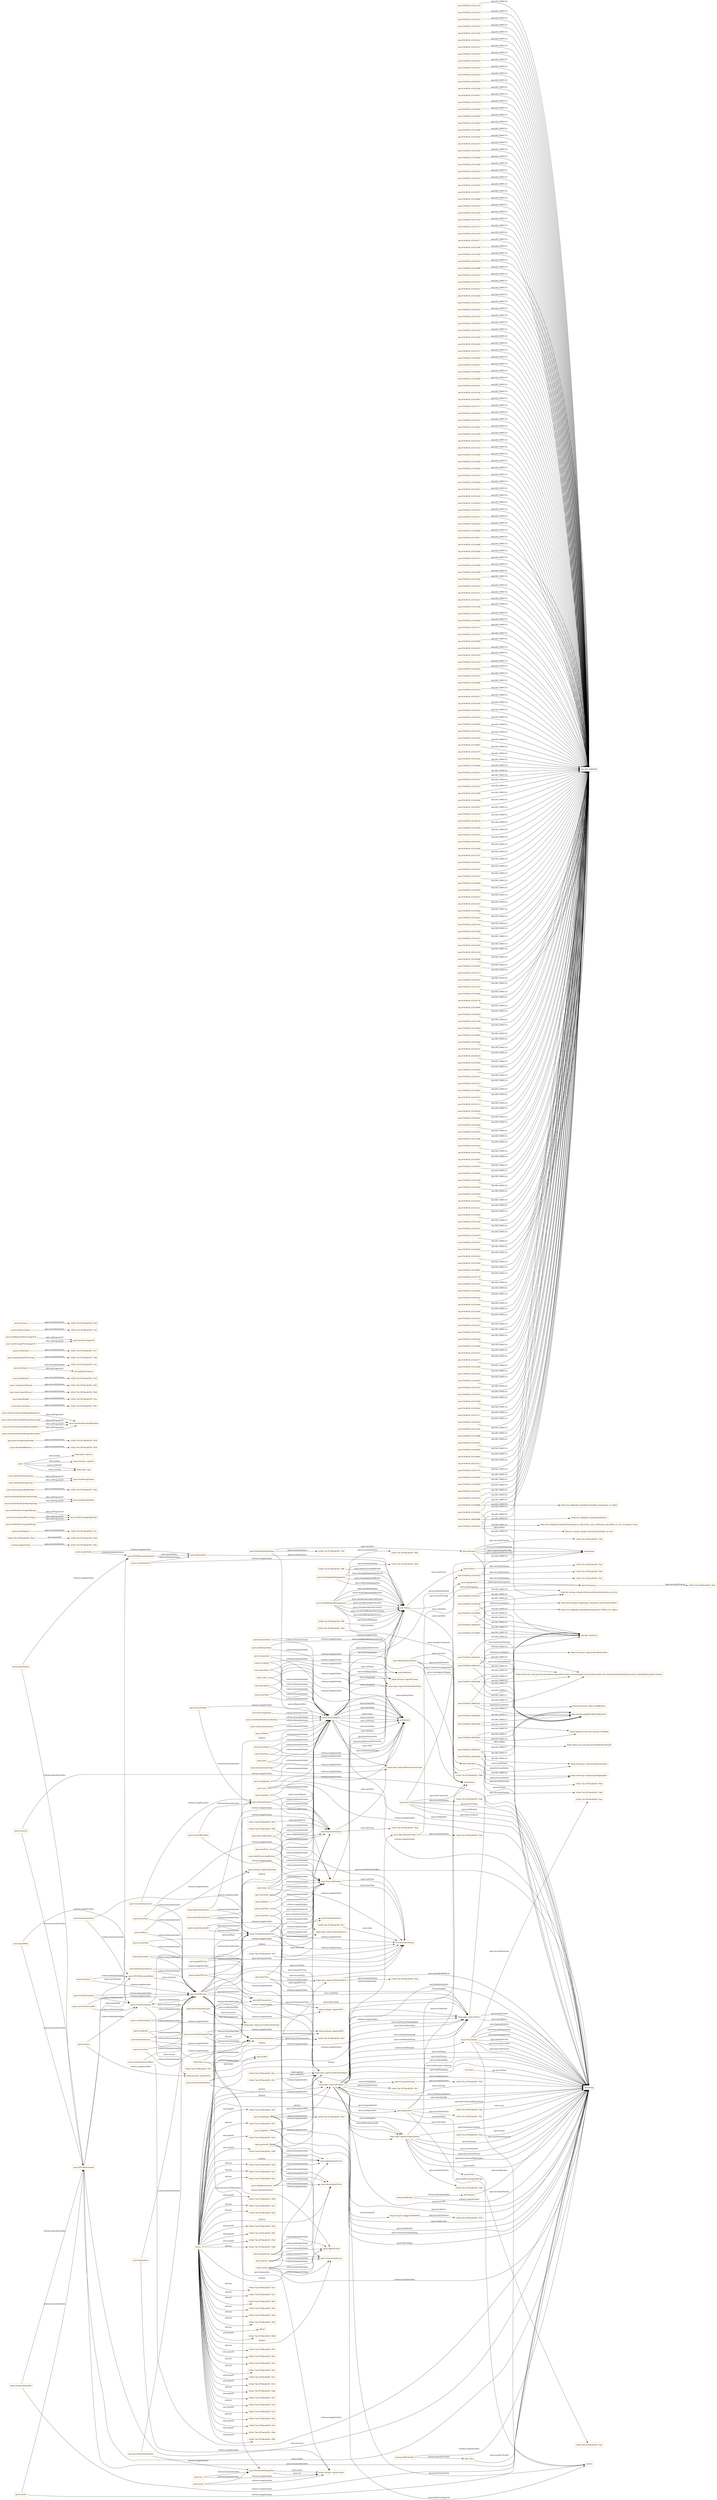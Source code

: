 digraph ar2dtool_diagram { 
rankdir=LR;
size="1501"
node [shape = rectangle, color="orange"]; "obo:FOODON_03510228" "epcis:Nutrient" "obo:FOODON_03530255" "obo:FOODON_03510057" "obo:FOODON_03510179" "obo:FOODON_03510093" "obo:FOODON_03530226" "obo:FOODON_03510043" "obo:FOODON_03510186" "obo:FOODON_03510245" "obo:FOODON_03510275" "obo:FOODON_03510225" "145bc73d:1870bcd03f5:-7fed" "obo:FOODON_03510049" "145bc73d:1870bcd03f5:-7fbe" "obo:FOODON_03510206" "epcis:AggregationEvent" "obo:FOODON_03510232" "obo:FOODON_03530233" "obo:FOODON_03510035" "epcis:ConsumerGroup" "obo:FOODON_03510071" "obo:FOODON_03510080" "obo:FOODON_03510193" "obo:FOODON_03510128" "epcis:TransactionEvent" "obo:FOODON_00003455" "obo:FOODON_03510130" "obo:FOODON_03510173" "obo:FOODON_03510219" "https://gs1.org/voc/CertificationDetails" "obo:FOODON_03510077" "obo:FOODON_03510180" "145bc73d:1870bcd03f5:-7ff6" "obo:FOODON_03510199" "https://ref.gs1.org/cbv/BizStep" "obo:FOODON_03510210" "obo:FOODON_03510098" "obo:FOODON_03510237" "https://gs1.org/voc/Organization" "obo:FOODON_03510273" "obo:FOODON_03510223" "obo:FOODON_03510204" "obo:FOODON_00002886" "obo:FOODON_03510114" "obo:FOODON_03530231" "obo:FOODON_03510150" "obo:FOODON_03510076" "obo:FOODON_03510239" "obo:FOODON_03510185" "obo:FOODON_03530245" "obo:FOODON_03510171" "145bc73d:1870bcd03f5:-7fe7" "obo:FOODON_03510092" "obo:FOODON_03530237" "obo:FOODON_03510039" "obo:FOODON_03510048" "obo:FOODON_03510201" "epcis:Frequency" "https://ns.gs1.org/gpc/50000000" "https://ref.gs1.org/cbv/SDT" "obo:FOODON_03510134" "https://ref.gs1.org/cbv/Comp" "epcis:Transformation" "epcis:SourceOrDestination" "obo:FOODON_03510055" "obo:FOODON_03510177" "epcis:SpecialLabelClaim" "epcis:BizTransaction" "obo:FOODON_03530229" "obo:FOODON_03510257" "epcis:ErrorDeclaration" "obo:FOODON_03510041" "obo:FOODON_03510108" "epcis:PersistentDisposition" "obo:FOODON_03510243" "obo:FOODON_03510120" "obo:FOODON_03510209" "obo:FOODON_03510169" "obo:FOODON_03510062" "obo:FOODON_03510112" "obo:FOODON_03530005" "obo:FOODON_03530236" "epcis:Source" "obo:FOODON_03510033" "epcis:MasterData" "145bc73d:1870bcd03f5:-7fdd" "obo:FOODON_03510126" "obo:FOODON_00003453" "obo:FOODON_03530243" "obo:FOODON_03510162" "obo:FOODON_03510217" "obo:FOODON_03530223" "obo:FOODON_03510090" "https://ref.gs1.org/cbv/BTT" "https://ref.gs1.org/cbv/ER" "obo:FOODON_03510017" "obo:FOODON_03510248" "obo:FOODON_03530249" "obo:FOODON_03510175" "145bc73d:1870bcd03f5:-7fea" "obo:FOODON_03510096" "obo:FOODON_03510264" "obo:FOODON_00004049" "obo:FOODON_03510106" "obo:FOODON_03510235" "epcis:AssociationEvent" "obo:FOODON_03510271" "epcis:QuantityElement" "obo:FOODON_03510221" "obo:FOODON_03510196" "obo:FOODON_03510167" "obo:FOODON_03510060" "obo:FOODON_03510117" "145bc73d:1870bcd03f5:-7fc1" "obo:FOODON_03510153" "obo:FOODON_03510040" "obo:FOODON_03510074" "obo:FOODON_03510183" "145bc73d:1870bcd03f5:-7ff9" "obo:FOODON_03510124" "obo:FOODON_03510242" "obo:FOODON_00003451" "obo:FOODON_03510133" "epcis:ILMD" "obo:FOODON_03510066" "obo:FOODON_03510213" "obo:FOODON_03510215" "obo:FOODON_03510104" "obo:FOODON_03530221" "obo:FOODON_03510037" "obo:FOODON_03530240" "obo:FOODON_03510159" "145bc73d:1870bcd03f5:-7fc6" "obo:FOODON_03510229" "obo:FOODON_03510087" "145bc73d:1870bcd03f5:-7ffc" "obo:FOODON_03530256" "obo:FOODON_03510270" "rdf:Property" "obo:FOODON_03510226" "obo:FOODON_03510094" "obo:FOODON_03530227" "obo:FOODON_03510161" "145bc73d:1870bcd03f5:-7fd7" "obo:FOODON_03510233" "epcis:EPCISDocumentBody" "obo:FOODON_03510268" "obo:FOODON_03530248" "epcis:Allergen" "obo:FOODON_03510207" "https://gs1.org/voc/Product" "obo:FOODON_03510110" "epcis:EPCISDocument" "obo:FOODON_03530234" "obo:FOODON_03510036" "schema:Organization" "obo:FOODON_03510072" "obo:FOODON_03510181" "obo:FOODON_03510240" "obo:FOODON_03510131" "obo:FOODON_03530241" "obo:FOODON_03510211" "https://gs1.org/voc/SensorAlertType" "obo:FOODON_03510102" "obo:FOODON_03510044" "obo:FOODON_03510078" "obo:FOODON_03510227" "obo:FOODON_03510187" "epcis:Ingredient" "obo:FOODON_03510246" "obo:FOODON_03530254" "obo:FOODON_00004055" "obo:FOODON_03530225" "obo:FOODON_03510118" "obo:FOODON_03510238" "https://gs1.org/voc/MeasurementType" "obo:FOODON_03510274" "obo:FOODON_03510194" "https://gs1.org/voc/IndividualObject" "obo:FOODON_03510129" "obo:FOODON_03530246" "obo:FOODON_03510205" "epcis:Traceability" "obo:FOODON_03510115" "obo:FOODON_03530232" "epcis:SensorReport" "obo:FOODON_03510122" "obo:FOODON_03510069" "obo:FOODON_03510178" "obo:FOODON_03510099" "epcis:FoodSafety" "obo:FOODON_03530238" "obo:FOODON_00003843" "obo:FOODON_03510149" "obo:FOODON_03510042" "145bc73d:1870bcd03f5:-7ff3" "obo:FOODON_03510085" "obo:FOODON_03510244" "obo:FOODON_03510135" "obo:FOODON_03530250" "obo:FOODON_03510056" "obo:FOODON_03510224" "epcis:NutritionInformation" "obo:FOODON_03510231" "epcis:State" "obo:FOODON_03510127" "obo:FOODON_03510063" "145bc73d:1870bcd03f5:-7fe0" "obo:FOODON_03510172" "obo:FOODON_03510113" "obo:FOODON_03530224" "obo:FOODON_03510034" "epcis:EPCISEvent" "obo:FOODON_03510202" "obo:FOODON_03510070" "obo:FOODON_03510198" "obo:FOODON_00003454" "epcis:FoodAllergenManagement" "obo:FOODON_03510218" "obo:FOODON_03510100" "obo:FOODON_00003446" "obo:FOODON_03510097" "obo:FOODON_03510047" "https://ref.gs1.org/cbv/Disp" "obo:FOODON_03510083" "obo:FOODON_03510230" "obo:FOODON_03510249" "obo:FOODON_03510054" "https://gs1.org/voc/Place" "obo:FOODON_03510222" "obo:FOODON_03510121" "obo:FOODON_03510265" "obo:FOODON_03510236" "obo:FOODON_03510272" "obo:FOODON_03510075" "obo:FOODON_03510197" "obo:FOODON_03530087" "obo:FOODON_03530244" "obo:FOODON_03510203" "obo:FOODON_03510168" "obo:FOODON_03510061" "obo:FOODON_03510170" "obo:FOODON_03510105" "rdfs:Class" "obo:FOODON_03510091" "epcis:SensorElement" "obo:FOODON_03530230" "obo:FOODON_03510032" "obo:FOODON_03510200" "obo:FOODON_03510184" "epcis:AllergenDeclaration" "obo:FOODON_00003452" "obo:FOODON_03530257" "obo:FOODON_03510214" "obo:FOODON_03510216" "obo:FOODON_03510176" "epcis:AllergenTest" "obo:FOODON_03530228" "obo:FOODON_03510038" "obo:FOODON_03510107" "obo:FOODON_03510277" "obo:FOODON_03510208" "obo:FOODON_03510234" "obo:FOODON_03530235" "obo:FOODON_03510154" "obo:FOODON_03510125" "obo:FOODON_03510269" "obo:FOODON_03530242" "epcis:SensorMetadata" "obo:FOODON_03510111" "obo:FOODON_03530222" "145bc73d:1870bcd03f5:-7ff0" "obo:FOODON_03510182" "obo:FOODON_03510088" "obo:FOODON_03510241" "obo:FOODON_03510059" "obo:FOODON_03510065" "obo:FOODON_03510212" "obo:FOODON_03510174" "obo:FOODON_03510095" "obo:FOODON_03530086" "obo:FOODON_03510045" "https://gs1.org/voc/SensorDevice" "obo:FOODON_03510247" "epcis:ObjectEvent" "epcis:Test" "obo:FOODON_03510220" "obo:FOODON_03510119" "epcis:TransformationEvent" "obo:FOODON_03510116" "obo:FOODON_03510152" "obo:FOODON_03510073" "145bc73d:1870bcd03f5:-7fda" "https://gs1.org/voc/ProductBatch" "obo:FOODON_03510195" "obo:FOODON_03510023" "obo:FOODON_03510123" "obo:FOODON_03510267" "obo:FOODON_03530247" "obo:FOODON_03510132" "epcis:CleaningAndSegregation" "epcis:EPCISDocumentHeader" "145bc73d:1870bcd03f5:-7fe4" "obo:FOODON_03510103" "obo:FOODON_03530239" "obo:FOODON_00003844" ; /*classes style*/
	"obo:FOODON_03510277" -> "obo:IAO_0000428" [ label = "obo:IAO_0000114" ];
	"obo:FOODON_03510066" -> "obo:IAO_0000428" [ label = "obo:IAO_0000114" ];
	"epcis:component" -> "epcis:SensorReport" [ label = "schema:domainIncludes" ];
	"epcis:component" -> "https://ref.gs1.org/cbv/Comp" [ label = "schema:rangeIncludes" ];
	"obo:FOODON_03510247" -> "obo:IAO_0000428" [ label = "obo:IAO_0000114" ];
	"obo:FOODON_03510121" -> "obo:IAO_0000428" [ label = "obo:IAO_0000114" ];
	"epcis:stringValue" -> "xsd:string" [ label = "schema:rangeIncludes" ];
	"epcis:stringValue" -> "epcis:SensorReport" [ label = "schema:domainIncludes" ];
	"obo:FOODON_03510036" -> "obo:IAO_0000428" [ label = "obo:IAO_0000114" ];
	"obo:FOODON_03510217" -> "obo:IAO_0000428" [ label = "obo:IAO_0000114" ];
	"obo:FOODON_03510193" -> "obo:IAO_0000428" [ label = "obo:IAO_0000114" ];
	"epcis:hasTelephone" -> "145bc73d:1870bcd03f5:-7fcc" [ label = "opla-sd:entityPosition" ];
	"epcis:CleaningAndSegregation" -> "145bc73d:1870bcd03f5:-7fb6" [ label = "opla-sd:entityPosition" ];
	"obo:FOODON_03510078" -> "obo:IAO_0000428" [ label = "obo:IAO_0000114" ];
	"obo:FOODON_00003451" -> "https://www.fsis.usda.gov/wps/portal/fsis/topics/food-safety-education/get-answers/food-safety-fact-sheets/food-labeling/food-product-dating/food-product-dating" [ label = "obo:IAO_0000119" ];
	"obo:FOODON_00003451" -> "http://orcid.org/0000-0002-8844-9165" [ label = "obo:IAO_0000117" ];
	"obo:FOODON_00003451" -> "obo:IAO_0000122" [ label = "obo:IAO_0000114" ];
	"obo:FOODON_00003843" -> "http://orcid.org/0000-0002-8844-9165" [ label = "obo:IAO_0000117" ];
	"obo:FOODON_00003843" -> "https://data.nal.usda.gov/system/files/retn06.pdf" [ label = "rdfs:seeAlso" ];
	"obo:FOODON_00003843" -> "obo:IAO_0000122" [ label = "obo:IAO_0000114" ];
	"obo:FOODON_00003843" -> "https://pubmed.ncbi.nlm.nih.gov/1238446/" [ label = "obo:IAO_0000119" ];
	"epcis:hasMaxPercentageInRecipe" -> "epcis:hasPercentageInRecipe" [ label = "rdfs:subPropertyOf" ];
	"epcis:hasMaxShelfLifeFromPacking" -> "epcis:hasMaxShelfLife" [ label = "rdfs:subPropertyOf" ];
	"obo:FOODON_03510133" -> "obo:IAO_0000428" [ label = "obo:IAO_0000114" ];
	"obo:FOODON_03510048" -> "obo:IAO_0000428" [ label = "obo:IAO_0000114" ];
	"obo:FOODON_03510229" -> "obo:IAO_0000428" [ label = "obo:IAO_0000114" ];
	"obo:FOODON_03510103" -> "obo:IAO_0000428" [ label = "obo:IAO_0000114" ];
	"obo:FOODON_03530221" -> "obo:IAO_0000428" [ label = "obo:IAO_0000114" ];
	"obo:FOODON_03510175" -> "obo:IAO_0000428" [ label = "obo:IAO_0000114" ];
	"epcis:deviceMetadata" -> "epcis:SensorReport" [ label = "schema:domainIncludes" ];
	"epcis:deviceMetadata" -> "epcis:SensorMetadata" [ label = "schema:domainIncludes" ];
	"obo:FOODON_03510230" -> "obo:IAO_0000428" [ label = "obo:IAO_0000114" ];
	"epcis:sourceList" -> "epcis:SourceOrDestination" [ label = "schema:rangeIncludes" ];
	"epcis:sourceList" -> "epcis:EPCISEvent" [ label = "schema:domainIncludes" ];
	"epcis:ConsumerGroup" -> "145bc73d:1870bcd03f5:-7fb5" [ label = "opla-sd:entityPosition" ];
	"obo:FOODON_03510200" -> "obo:IAO_0000428" [ label = "obo:IAO_0000114" ];
	"obo:FOODON_03510115" -> "obo:IAO_0000428" [ label = "obo:IAO_0000114" ];
	"epcis:hasCompanyRegNumber" -> "145bc73d:1870bcd03f5:-7fd2" [ label = "opla-sd:entityPosition" ];
	"obo:FOODON_03530233" -> "obo:IAO_0000428" [ label = "obo:IAO_0000114" ];
	"epcis:value" -> "xsd:double" [ label = "schema:rangeIncludes" ];
	"epcis:value" -> "epcis:SensorReport" [ label = "schema:domainIncludes" ];
	"obo:FOODON_03510091" -> "obo:IAO_0000428" [ label = "obo:IAO_0000114" ];
	"obo:FOODON_03510272" -> "obo:IAO_0000428" [ label = "obo:IAO_0000114" ];
	"obo:FOODON_03510187" -> "obo:IAO_0000428" [ label = "obo:IAO_0000114" ];
	"obo:FOODON_03510061" -> "obo:IAO_0000428" [ label = "obo:IAO_0000114" ];
	"obo:FOODON_03510242" -> "obo:IAO_0000428" [ label = "obo:IAO_0000114" ];
	"epcis:hasMaxStorageTemp" -> "epcis:hasStorageTemp" [ label = "rdfs:subPropertyOf" ];
	"schema:Organization" -> "145bc73d:1870bcd03f5:-7fba" [ label = "opla-sd:entityPosition" ];
	"obo:FOODON_03510212" -> "obo:IAO_0000428" [ label = "obo:IAO_0000114" ];
	"obo:FOODON_03510127" -> "obo:IAO_0000428" [ label = "obo:IAO_0000114" ];
	"obo:FOODON_03530245" -> "obo:IAO_0000428" [ label = "obo:IAO_0000114" ];
	"epcis:correctiveEventIDs" -> "epcis:EPCISEvent" [ label = "schema:rangeIncludes" ];
	"epcis:correctiveEventIDs" -> "epcis:ErrorDeclaration" [ label = "schema:domainIncludes" ];
	"obo:FOODON_03510199" -> "obo:IAO_0000428" [ label = "obo:IAO_0000114" ];
	"obo:FOODON_03510073" -> "obo:IAO_0000428" [ label = "obo:IAO_0000114" ];
	"obo:FOODON_03510169" -> "obo:IAO_0000428" [ label = "obo:IAO_0000114" ];
	"obo:FOODON_03510043" -> "obo:IAO_0000428" [ label = "obo:IAO_0000114" ];
	"obo:FOODON_03510224" -> "obo:IAO_0000428" [ label = "obo:IAO_0000114" ];
	"epcis:sender" -> "xsd:string" [ label = "schema:rangeIncludes" ];
	"epcis:sender" -> "epcis:EPCISDocument" [ label = "schema:domainIncludes" ];
	"obo:FOODON_03530257" -> "http://ec.europa.eu/agriculture/quality/schemes/index_en.htm" [ label = "obo:IAO_0000119" ];
	"obo:FOODON_03530257" -> "obo:IAO_0000122" [ label = "obo:IAO_0000114" ];
	"obo:FOODON_03530227" -> "obo:IAO_0000428" [ label = "obo:IAO_0000114" ];
	"obo:FOODON_03510170" -> "obo:IAO_0000428" [ label = "obo:IAO_0000114" ];
	"obo:FOODON_03510085" -> "obo:IAO_0000428" [ label = "obo:IAO_0000114" ];
	"epcis:Frequency" -> "145bc73d:1870bcd03f5:-7fb2" [ label = "opla-sd:entityPosition" ];
	"obo:FOODON_03510055" -> "obo:IAO_0000428" [ label = "obo:IAO_0000114" ];
	"obo:FOODON_03510236" -> "obo:IAO_0000428" [ label = "obo:IAO_0000114" ];
	"obo:FOODON_03510110" -> "obo:IAO_0000428" [ label = "obo:IAO_0000114" ];
	"obo:FOODON_03510206" -> "obo:IAO_0000428" [ label = "obo:IAO_0000114" ];
	"obo:FOODON_03510182" -> "obo:IAO_0000428" [ label = "obo:IAO_0000114" ];
	"obo:FOODON_03530239" -> "obo:IAO_0000428" [ label = "obo:IAO_0000114" ];
	"obo:FOODON_03510097" -> "obo:IAO_0000428" [ label = "obo:IAO_0000114" ];
	"obo:FOODON_03510152" -> "obo:IAO_0000428" [ label = "obo:IAO_0000114" ];
	"epcis:maxValue" -> "xsd:double" [ label = "schema:rangeIncludes" ];
	"epcis:maxValue" -> "epcis:SensorReport" [ label = "schema:domainIncludes" ];
	"obo:FOODON_03510248" -> "obo:IAO_0000428" [ label = "obo:IAO_0000114" ];
	"epcis:childQuantityList" -> "epcis:AggregationEvent" [ label = "schema:domainIncludes" ];
	"epcis:childQuantityList" -> "epcis:QuantityElement" [ label = "schema:rangeIncludes" ];
	"epcis:childQuantityList" -> "epcis:AssociationEvent" [ label = "schema:domainIncludes" ];
	"obo:FOODON_03510122" -> "obo:IAO_0000428" [ label = "obo:IAO_0000114" ];
	"obo:FOODON_03530240" -> "obo:IAO_0000428" [ label = "obo:IAO_0000114" ];
	"obo:FOODON_03510037" -> "obo:IAO_0000428" [ label = "obo:IAO_0000114" ];
	"obo:FOODON_03510218" -> "obo:IAO_0000428" [ label = "obo:IAO_0000114" ];
	"obo:FOODON_03510194" -> "obo:IAO_0000428" [ label = "obo:IAO_0000114" ];
	"obo:FOODON_00003452" -> "https://www.gs1.org/voc/sellByDate" [ label = "oboInOwl:hasDbXref" ];
	"obo:FOODON_00003452" -> "https://www.fsis.usda.gov/wps/portal/fsis/topics/food-safety-education/get-answers/food-safety-fact-sheets/food-labeling/food-product-dating/food-product-dating" [ label = "obo:IAO_0000119" ];
	"obo:FOODON_00003452" -> "http://orcid.org/0000-0002-8844-9165" [ label = "obo:IAO_0000117" ];
	"obo:FOODON_00003452" -> "obo:IAO_0000122" [ label = "obo:IAO_0000114" ];
	"obo:FOODON_00003844" -> "https://pubmed.ncbi.nlm.nih.gov/1238446/" [ label = "obo:IAO_0000119" ];
	"obo:FOODON_00003844" -> "http://orcid.org/0000-0002-8844-9165" [ label = "obo:IAO_0000117" ];
	"epcis:minValue" -> "xsd:double" [ label = "schema:rangeIncludes" ];
	"epcis:minValue" -> "epcis:SensorReport" [ label = "schema:domainIncludes" ];
	"obo:FOODON_03510134" -> "obo:IAO_0000428" [ label = "obo:IAO_0000114" ];
	"obo:FOODON_03510049" -> "obo:IAO_0000428" [ label = "obo:IAO_0000114" ];
	"epcis:disposition" -> "https://ref.gs1.org/cbv/Disp" [ label = "schema:rangeIncludes" ];
	"epcis:disposition" -> "epcis:EPCISEvent" [ label = "schema:domainIncludes" ];
	"obo:FOODON_03510104" -> "obo:IAO_0000428" [ label = "obo:IAO_0000114" ];
	"obo:FOODON_03530222" -> "obo:IAO_0000428" [ label = "obo:IAO_0000114" ];
	"obo:FOODON_03510080" -> "obo:IAO_0000428" [ label = "obo:IAO_0000114" ];
	"epcis:masterData" -> "epcis:MasterData" [ label = "schema:rangeIncludes" ];
	"epcis:masterData" -> "epcis:EPCISDocumentHeader" [ label = "schema:domainIncludes" ];
	"epcis:" -> "https://gs1.org/voc/" [ label = "rdfs:seeAlso" ];
	"epcis:" -> "https://ref.gs1.org/cbv/" [ label = "rdfs:seeAlso" ];
	"epcis:" -> "https://gs1.org/" [ label = "terms:publisher" ];
	"epcis:" -> "https://gs1.org/" [ label = "terms:creator" ];
	"epcis:time" -> "xsd:dateTimeStamp" [ label = "schema:rangeIncludes" ];
	"epcis:time" -> "epcis:SensorReport" [ label = "schema:domainIncludes" ];
	"epcis:time" -> "epcis:SensorMetadata" [ label = "schema:domainIncludes" ];
	"obo:FOODON_03510176" -> "obo:IAO_0000428" [ label = "obo:IAO_0000114" ];
	"obo:FOODON_03510231" -> "obo:IAO_0000428" [ label = "obo:IAO_0000114" ];
	"epcis:unset" -> "https://ref.gs1.org/cbv/Disp" [ label = "schema:rangeIncludes" ];
	"epcis:unset" -> "epcis:PersistentDisposition" [ label = "schema:domainIncludes" ];
	"epcis:identifiedByBatch" -> "145bc73d:1870bcd03f5:-7fc9" [ label = "opla-sd:entityPosition" ];
	"epcis:NutritionInformation" -> "145bc73d:1870bcd03f5:-7faf" [ label = "opla-sd:entityPosition" ];
	"epcis:parentID" -> "epcis:TransactionEvent" [ label = "schema:domainIncludes" ];
	"epcis:parentID" -> "epcis:AssociationEvent" [ label = "schema:domainIncludes" ];
	"epcis:parentID" -> "https://gs1.org/voc/IndividualObject" [ label = "schema:rangeIncludes" ];
	"epcis:parentID" -> "https://gs1.org/voc/Place" [ label = "schema:rangeIncludes" ];
	"epcis:parentID" -> "epcis:AggregationEvent" [ label = "schema:domainIncludes" ];
	"obo:FOODON_03510201" -> "obo:IAO_0000428" [ label = "obo:IAO_0000114" ];
	"obo:FOODON_03510116" -> "obo:IAO_0000428" [ label = "obo:IAO_0000114" ];
	"obo:FOODON_03530234" -> "obo:IAO_0000428" [ label = "obo:IAO_0000114" ];
	"obo:FOODON_03510092" -> "obo:IAO_0000428" [ label = "obo:IAO_0000114" ];
	"obo:FOODON_03510273" -> "obo:IAO_0000428" [ label = "obo:IAO_0000114" ];
	"https://ns.gs1.org/gpc/50000000" -> "145bc73d:1870bcd03f5:-7f7d" [ label = "opla-sd:entityPosition" ];
	"obo:FOODON_03510062" -> "obo:IAO_0000428" [ label = "obo:IAO_0000114" ];
	"obo:FOODON_03510243" -> "obo:IAO_0000428" [ label = "obo:IAO_0000114" ];
	"obo:FOODON_03510032" -> "obo:IAO_0000428" [ label = "obo:IAO_0000114" ];
	"obo:FOODON_03510032" -> "145bc73d:1870bcd03f5:-7fbb" [ label = "opla-sd:entityPosition" ];
	"epcis:epcList" -> "epcis:TransactionEvent" [ label = "schema:domainIncludes" ];
	"epcis:epcList" -> "epcis:ObjectEvent" [ label = "schema:domainIncludes" ];
	"epcis:epcList" -> "https://gs1.org/voc/IndividualObject" [ label = "schema:rangeIncludes" ];
	"obo:FOODON_00003446" -> "https://www.fsis.usda.gov/wps/portal/fsis/topics/food-safety-education/get-answers/food-safety-fact-sheets/food-labeling/food-product-dating/food-product-dating" [ label = "obo:IAO_0000119" ];
	"obo:FOODON_00003446" -> "http://orcid.org/0000-0002-8844-9165" [ label = "obo:IAO_0000117" ];
	"obo:FOODON_00003446" -> "obo:IAO_0000122" [ label = "obo:IAO_0000114" ];
	"obo:FOODON_03510213" -> "obo:IAO_0000428" [ label = "obo:IAO_0000114" ];
	"obo:FOODON_03510128" -> "obo:IAO_0000428" [ label = "obo:IAO_0000114" ];
	"epcis:inputEPCList" -> "https://gs1.org/voc/IndividualObject" [ label = "schema:rangeIncludes" ];
	"epcis:inputEPCList" -> "epcis:TransformationEvent" [ label = "schema:domainIncludes" ];
	"obo:FOODON_03530246" -> "obo:IAO_0000428" [ label = "obo:IAO_0000114" ];
	"epcis:booleanValue" -> "xsd:boolean" [ label = "schema:rangeIncludes" ];
	"epcis:booleanValue" -> "epcis:SensorReport" [ label = "schema:domainIncludes" ];
	"obo:FOODON_03510074" -> "obo:IAO_0000428" [ label = "obo:IAO_0000114" ];
	"epcis:dataProcessingMethod" -> "epcis:SensorReport" [ label = "schema:domainIncludes" ];
	"epcis:dataProcessingMethod" -> "epcis:SensorMetadata" [ label = "schema:domainIncludes" ];
	"obo:FOODON_03530005" -> "http://www.langual.org/langual_thesaurus.asp?termid=Z0001" [ label = "oboInOwl:hasDbXref" ];
	"obo:FOODON_03530005" -> "obo:IAO_0000122" [ label = "obo:IAO_0000114" ];
	"epcis:epcisHeader" -> "epcis:EPCISDocumentHeader" [ label = "schema:rangeIncludes" ];
	"epcis:epcisHeader" -> "epcis:EPCISDocument" [ label = "schema:domainIncludes" ];
	"obo:FOODON_03510044" -> "obo:IAO_0000428" [ label = "obo:IAO_0000114" ];
	"epcis:percentageDailyIntake" -> "145bc73d:1870bcd03f5:-7fc8" [ label = "opla-sd:entityPosition" ];
	"obo:FOODON_03510225" -> "obo:IAO_0000428" [ label = "obo:IAO_0000114" ];
	"epcis:checkUndeclaredAllergenImported" -> "epcis:checkUndeclaredAllergens" [ label = "rdfs:subPropertyOf" ];
	"epcis:hasConclusion" -> "145bc73d:1870bcd03f5:-7fd1" [ label = "opla-sd:entityPosition" ];
	"obo:FOODON_03510171" -> "obo:IAO_0000428" [ label = "obo:IAO_0000114" ];
	"obo:FOODON_03530228" -> "obo:IAO_0000428" [ label = "obo:IAO_0000114" ];
	"epcis:sensorMetadata" -> "epcis:SensorMetadata" [ label = "schema:rangeIncludes" ];
	"epcis:sensorMetadata" -> "epcis:SensorElement" [ label = "schema:domainIncludes" ];
	"obo:FOODON_03510267" -> "obo:IAO_0000428" [ label = "obo:IAO_0000114" ];
	"obo:FOODON_03510056" -> "obo:IAO_0000428" [ label = "obo:IAO_0000114" ];
	"epcis:percValue" -> "xsd:double" [ label = "schema:rangeIncludes" ];
	"epcis:percValue" -> "epcis:SensorReport" [ label = "schema:domainIncludes" ];
	"obo:FOODON_03510237" -> "obo:IAO_0000428" [ label = "obo:IAO_0000114" ];
	"obo:FOODON_03510111" -> "obo:IAO_0000428" [ label = "obo:IAO_0000114" ];
	"epcis:bizLocation" -> "https://gs1.org/voc/Place" [ label = "schema:rangeIncludes" ];
	"epcis:bizLocation" -> "epcis:EPCISEvent" [ label = "schema:domainIncludes" ];
	"obo:FOODON_03510207" -> "obo:IAO_0000428" [ label = "obo:IAO_0000114" ];
	"obo:FOODON_03510183" -> "obo:IAO_0000428" [ label = "obo:IAO_0000114" ];
	"obo:FOODON_03510098" -> "obo:IAO_0000428" [ label = "obo:IAO_0000114" ];
	"epcis:identifiedBy" -> "145bc73d:1870bcd03f5:-7fca" [ label = "opla-sd:entityPosition" ];
	"epcis:startTime" -> "xsd:dateTimeStamp" [ label = "schema:rangeIncludes" ];
	"epcis:startTime" -> "epcis:SensorMetadata" [ label = "schema:domainIncludes" ];
	"epcis:percRank" -> "xsd:double" [ label = "schema:rangeIncludes" ];
	"epcis:percRank" -> "epcis:SensorReport" [ label = "schema:domainIncludes" ];
	"epcis:meanValue" -> "xsd:double" [ label = "schema:rangeIncludes" ];
	"epcis:meanValue" -> "epcis:SensorReport" [ label = "schema:domainIncludes" ];
	"obo:FOODON_03510153" -> "obo:IAO_0000428" [ label = "obo:IAO_0000114" ];
	"obo:FOODON_03510249" -> "obo:IAO_0000428" [ label = "obo:IAO_0000114" ];
	"obo:FOODON_03510123" -> "obo:IAO_0000428" [ label = "obo:IAO_0000114" ];
	"obo:FOODON_03530241" -> "obo:IAO_0000428" [ label = "obo:IAO_0000114" ];
	"obo:FOODON_03510038" -> "obo:IAO_0000428" [ label = "obo:IAO_0000114" ];
	"epcis:childEPCs" -> "https://gs1.org/voc/IndividualObject" [ label = "schema:rangeIncludes" ];
	"epcis:childEPCs" -> "epcis:AggregationEvent" [ label = "schema:domainIncludes" ];
	"epcis:childEPCs" -> "epcis:AssociationEvent" [ label = "schema:domainIncludes" ];
	"obo:FOODON_03510219" -> "obo:IAO_0000428" [ label = "obo:IAO_0000114" ];
	"https://gs1.org/voc/Product" -> "145bc73d:1870bcd03f5:-7fa7" [ label = "opla-sd:entityPosition" ];
	"epcis:FoodSafety" -> "145bc73d:1870bcd03f5:-7fb3" [ label = "opla-sd:entityPosition" ];
	"obo:FOODON_03510195" -> "obo:IAO_0000428" [ label = "obo:IAO_0000114" ];
	"obo:FOODON_00003453" -> "https://www.gs1.org/voc/bestBeforeDate" [ label = "oboInOwl:hasDbXref" ];
	"obo:FOODON_00003453" -> "https://www.fsis.usda.gov/wps/portal/fsis/topics/food-safety-education/get-answers/food-safety-fact-sheets/food-labeling/food-product-dating/food-product-dating" [ label = "obo:IAO_0000119" ];
	"obo:FOODON_00003453" -> "http://orcid.org/0000-0002-8844-9165" [ label = "obo:IAO_0000117" ];
	"obo:FOODON_00003453" -> "obo:IAO_0000122" [ label = "obo:IAO_0000114" ];
	"epcis:instanceIdentifier" -> "xsd:string" [ label = "schema:rangeIncludes" ];
	"epcis:instanceIdentifier" -> "epcis:EPCISDocument" [ label = "schema:domainIncludes" ];
	"obo:FOODON_03510220" -> "obo:IAO_0000428" [ label = "obo:IAO_0000114" ];
	"epcis:microorganism" -> "epcis:SensorReport" [ label = "schema:domainIncludes" ];
	"obo:FOODON_03510135" -> "obo:IAO_0000428" [ label = "obo:IAO_0000114" ];
	"epcis:Nutrient" -> "145bc73d:1870bcd03f5:-7fb0" [ label = "opla-sd:entityPosition" ];
	"obo:FOODON_03510105" -> "obo:IAO_0000428" [ label = "obo:IAO_0000114" ];
	"epcis:measurementType" -> "https://gs1.org/voc/MeasurementType" [ label = "schema:rangeIncludes" ];
	"epcis:measurementType" -> "epcis:SensorReport" [ label = "schema:domainIncludes" ];
	"obo:FOODON_03530223" -> "obo:IAO_0000428" [ label = "obo:IAO_0000114" ];
	"epcis:FoodAllergenManagement" -> "145bc73d:1870bcd03f5:-7fb4" [ label = "opla-sd:entityPosition" ];
	"obo:FOODON_00002886" -> "https://en.wikipedia.org/wiki/Synbiotics" [ label = "obo:IAO_0000119" ];
	"obo:FOODON_00002886" -> "http://orcid.org/0000-0002-8844-9165" [ label = "obo:IAO_0000117" ];
	"obo:FOODON_00002886" -> "obo:IAO_0000428" [ label = "obo:IAO_0000114" ];
	"obo:FOODON_03510177" -> "obo:IAO_0000428" [ label = "obo:IAO_0000114" ];
	"epcis:hasContactPerson" -> "145bc73d:1870bcd03f5:-7fd0" [ label = "opla-sd:entityPosition" ];
	"obo:FOODON_03510232" -> "obo:IAO_0000428" [ label = "obo:IAO_0000114" ];
	"epcis:checkUndeclaredAllergenProcessing" -> "epcis:checkUndeclaredAllergens" [ label = "rdfs:subPropertyOf" ];
	"epcis:Allergen" -> "145bc73d:1870bcd03f5:-7fb9" [ label = "opla-sd:entityPosition" ];
	"epcis:AllergenDeclaration" -> "145bc73d:1870bcd03f5:-7fb8" [ label = "opla-sd:entityPosition" ];
	"obo:FOODON_03510202" -> "obo:IAO_0000428" [ label = "obo:IAO_0000114" ];
	"obo:FOODON_03510117" -> "obo:IAO_0000428" [ label = "obo:IAO_0000114" ];
	"obo:FOODON_03530235" -> "obo:IAO_0000428" [ label = "obo:IAO_0000114" ];
	"obo:FOODON_03510093" -> "obo:IAO_0000428" [ label = "obo:IAO_0000114" ];
	"obo:FOODON_03510274" -> "obo:IAO_0000428" [ label = "obo:IAO_0000114" ];
	"epcis:receiver" -> "xsd:string" [ label = "schema:rangeIncludes" ];
	"epcis:receiver" -> "epcis:EPCISDocument" [ label = "schema:domainIncludes" ];
	"obo:FOODON_03510063" -> "obo:IAO_0000428" [ label = "obo:IAO_0000114" ];
	"epcis:vocabularyList" -> "owl:Thing" [ label = "schema:rangeIncludes" ];
	"epcis:vocabularyList" -> "epcis:MasterData" [ label = "schema:domainIncludes" ];
	"obo:FOODON_03510244" -> "obo:IAO_0000428" [ label = "obo:IAO_0000114" ];
	"obo:FOODON_03510159" -> "obo:IAO_0000428" [ label = "obo:IAO_0000114" ];
	"obo:FOODON_03510033" -> "obo:IAO_0000428" [ label = "obo:IAO_0000114" ];
	"epcis:persistentDisposition" -> "epcis:PersistentDisposition" [ label = "schema:rangeIncludes" ];
	"epcis:persistentDisposition" -> "epcis:EPCISEvent" [ label = "schema:domainIncludes" ];
	"obo:FOODON_03510214" -> "obo:IAO_0000428" [ label = "obo:IAO_0000114" ];
	"epcis:uom" -> "xsd:string" [ label = "schema:rangeIncludes" ];
	"epcis:uom" -> "epcis:QuantityElement" [ label = "schema:domainIncludes" ];
	"epcis:uom" -> "epcis:SensorReport" [ label = "schema:domainIncludes" ];
	"obo:FOODON_03510129" -> "obo:IAO_0000428" [ label = "obo:IAO_0000114" ];
	"obo:FOODON_03530247" -> "obo:IAO_0000428" [ label = "obo:IAO_0000114" ];
	"obo:FOODON_03510075" -> "obo:IAO_0000428" [ label = "obo:IAO_0000114" ];
	"obo:FOODON_03510130" -> "obo:IAO_0000428" [ label = "obo:IAO_0000114" ];
	"obo:FOODON_03510045" -> "obo:IAO_0000428" [ label = "obo:IAO_0000114" ];
	"epcis:SpecialLabelClaim" -> "145bc73d:1870bcd03f5:-7fad" [ label = "opla-sd:entityPosition" ];
	"obo:FOODON_03510226" -> "obo:IAO_0000428" [ label = "obo:IAO_0000114" ];
	"obo:FOODON_03510100" -> "obo:IAO_0000428" [ label = "obo:IAO_0000114" ];
	"obo:FOODON_03530229" -> "obo:IAO_0000428" [ label = "obo:IAO_0000114" ];
	"obo:FOODON_03510172" -> "obo:IAO_0000428" [ label = "obo:IAO_0000114" ];
	"obo:FOODON_03510087" -> "obo:IAO_0000428" [ label = "obo:IAO_0000114" ];
	"epcis:hasMaxShelfLifeAfterOpening" -> "epcis:hasMaxShelfLife" [ label = "rdfs:subPropertyOf" ];
	"obo:FOODON_03510268" -> "obo:IAO_0000428" [ label = "obo:IAO_0000114" ];
	"epcis:calculationMethod" -> "145bc73d:1870bcd03f5:-7fd3" [ label = "opla-sd:entityPosition" ];
	"obo:FOODON_03510057" -> "obo:IAO_0000428" [ label = "obo:IAO_0000114" ];
	"obo:FOODON_03510238" -> "obo:IAO_0000428" [ label = "obo:IAO_0000114" ];
	"obo:FOODON_03510112" -> "obo:IAO_0000428" [ label = "obo:IAO_0000114" ];
	"obo:FOODON_00004055" -> "https://en.wikipedia.org/wiki/Denominaci%C3%B3n_de_origen" [ label = "obo:IAO_0000119" ];
	"obo:FOODON_00004055" -> "obo:IAO_0000122" [ label = "obo:IAO_0000114" ];
	"obo:FOODON_03530230" -> "obo:IAO_0000428" [ label = "obo:IAO_0000114" ];
	"epcis:errorDeclaration" -> "epcis:ErrorDeclaration" [ label = "schema:rangeIncludes" ];
	"epcis:errorDeclaration" -> "epcis:EPCISEvent" [ label = "schema:domainIncludes" ];
	"obo:FOODON_03510208" -> "obo:IAO_0000428" [ label = "obo:IAO_0000114" ];
	"obo:FOODON_03510184" -> "obo:IAO_0000428" [ label = "obo:IAO_0000114" ];
	"epcis:hasCompoundPercentage" -> "epcis:hasPercentageInRecipe" [ label = "rdfs:subPropertyOf" ];
	"obo:FOODON_03510099" -> "obo:IAO_0000428" [ label = "obo:IAO_0000114" ];
	"obo:FOODON_03510154" -> "obo:IAO_0000428" [ label = "obo:IAO_0000114" ];
	"obo:FOODON_03510069" -> "obo:IAO_0000428" [ label = "obo:IAO_0000114" ];
	"epcis:declarationTime" -> "xsd:dateTimeStamp" [ label = "schema:rangeIncludes" ];
	"epcis:declarationTime" -> "epcis:ErrorDeclaration" [ label = "schema:domainIncludes" ];
	"obo:FOODON_03510124" -> "obo:IAO_0000428" [ label = "obo:IAO_0000114" ];
	"obo:FOODON_03530242" -> "obo:IAO_0000428" [ label = "obo:IAO_0000114" ];
	"obo:FOODON_03510039" -> "obo:IAO_0000428" [ label = "obo:IAO_0000114" ];
	"obo:FOODON_03510196" -> "obo:IAO_0000428" [ label = "obo:IAO_0000114" ];
	"obo:FOODON_03510070" -> "obo:IAO_0000428" [ label = "obo:IAO_0000114" ];
	"epcis:Ingredient" -> "145bc73d:1870bcd03f5:-7fb1" [ label = "opla-sd:entityPosition" ];
	"epcis:bizTransactionList" -> "epcis:BizTransaction" [ label = "schema:rangeIncludes" ];
	"epcis:bizTransactionList" -> "epcis:EPCISEvent" [ label = "schema:domainIncludes" ];
	"obo:FOODON_03510040" -> "obo:IAO_0000428" [ label = "obo:IAO_0000114" ];
	"obo:FOODON_00003454" -> "https://www.gs1.org/voc/packagingDate" [ label = "oboInOwl:hasDbXref" ];
	"obo:FOODON_00003454" -> "https://www.gs1.org/voc/packagingDate" [ label = "obo:IAO_0000119" ];
	"obo:FOODON_00003454" -> "http://orcid.org/0000-0002-8844-9165" [ label = "obo:IAO_0000117" ];
	"epcis:endTime" -> "xsd:dateTimeStamp" [ label = "schema:rangeIncludes" ];
	"epcis:endTime" -> "epcis:SensorMetadata" [ label = "schema:domainIncludes" ];
	"obo:FOODON_03510221" -> "obo:IAO_0000428" [ label = "obo:IAO_0000114" ];
	"epcis:bizTransactionType" -> "epcis:BizTransaction" [ label = "schema:domainIncludes" ];
	"epcis:bizTransactionType" -> "https://ref.gs1.org/cbv/BTT" [ label = "schema:rangeIncludes" ];
	"epcis:coordinateReferenceSystem" -> "epcis:SensorReport" [ label = "schema:domainIncludes" ];
	"obo:FOODON_03530254" -> "obo:IAO_0000428" [ label = "obo:IAO_0000114" ];
	"obo:FOODON_03530254" -> "https://en.wikipedia.org/wiki/Geographical_indications_and_traditional_specialities_in_the_European_Union" [ label = "obo:IAO_0000119" ];
	"obo:FOODON_03530254" -> "http://ec.europa.eu/agriculture/quality/index_en.htm" [ label = "rdfs:seeAlso" ];
	"epcis:hasMethod" -> "145bc73d:1870bcd03f5:-7fcd" [ label = "opla-sd:entityPosition" ];
	"obo:FOODON_03510106" -> "obo:IAO_0000428" [ label = "obo:IAO_0000114" ];
	"epcis:eventList" -> "epcis:EPCISEvent" [ label = "schema:rangeIncludes" ];
	"epcis:eventList" -> "epcis:EPCISDocumentBody" [ label = "schema:domainIncludes" ];
	"epcis:bizStep" -> "https://ref.gs1.org/cbv/BizStep" [ label = "schema:rangeIncludes" ];
	"epcis:bizStep" -> "epcis:EPCISEvent" [ label = "schema:domainIncludes" ];
	"obo:FOODON_00004049" -> "http://orcid.org/0000-0002-8844-9165" [ label = "obo:IAO_0000117" ];
	"obo:FOODON_03530224" -> "obo:IAO_0000428" [ label = "obo:IAO_0000114" ];
	"https://gs1.org/voc/Organization" -> "145bc73d:1870bcd03f5:-7fa9" [ label = "opla-sd:entityPosition" ];
	"obo:FOODON_03510178" -> "obo:IAO_0000428" [ label = "obo:IAO_0000114" ];
	"epcis:AllergenTest" -> "145bc73d:1870bcd03f5:-7fb7" [ label = "opla-sd:entityPosition" ];
	"https://gs1.org/voc/Place" -> "145bc73d:1870bcd03f5:-7fa8" [ label = "opla-sd:entityPosition" ];
	"obo:FOODON_03510233" -> "obo:IAO_0000428" [ label = "obo:IAO_0000114" ];
	"epcis:sourceOrDestination" -> "https://gs1.org/voc/Place" [ label = "schema:rangeIncludes" ];
	"epcis:sourceOrDestination" -> "epcis:SourceOrDestination" [ label = "schema:domainIncludes" ];
	"epcis:sourceOrDestination" -> "https://gs1.org/voc/Organization" [ label = "schema:rangeIncludes" ];
	"epcis:hasEmail" -> "145bc73d:1870bcd03f5:-7fce" [ label = "opla-sd:entityPosition" ];
	"epcis:hasEmail" -> "owl:topDataProperty" [ label = "rdfs:subPropertyOf" ];
	"obo:FOODON_03510203" -> "obo:IAO_0000428" [ label = "obo:IAO_0000114" ];
	"epcis:hasMinStorageTemp" -> "epcis:hasStorageTemp" [ label = "rdfs:subPropertyOf" ];
	"obo:FOODON_03510118" -> "obo:IAO_0000428" [ label = "obo:IAO_0000114" ];
	"obo:FOODON_03530236" -> "obo:IAO_0000428" [ label = "obo:IAO_0000114" ];
	"obo:FOODON_03510094" -> "obo:IAO_0000428" [ label = "obo:IAO_0000114" ];
	"epcis:destinationList" -> "epcis:SourceOrDestination" [ label = "schema:rangeIncludes" ];
	"epcis:destinationList" -> "epcis:EPCISEvent" [ label = "schema:domainIncludes" ];
	"obo:FOODON_03510275" -> "obo:IAO_0000428" [ label = "obo:IAO_0000114" ];
	"epcis:deviceID" -> "https://gs1.org/voc/SensorDevice" [ label = "schema:rangeIncludes" ];
	"epcis:deviceID" -> "epcis:SensorMetadata" [ label = "schema:domainIncludes" ];
	"epcis:deviceID" -> "epcis:SensorReport" [ label = "schema:domainIncludes" ];
	"obo:FOODON_03510245" -> "obo:IAO_0000428" [ label = "obo:IAO_0000114" ];
	"epcis:avgQuantityPerServing" -> "145bc73d:1870bcd03f5:-7fd4" [ label = "opla-sd:entityPosition" ];
	"epcis:testMethod" -> "145bc73d:1870bcd03f5:-7fc7" [ label = "opla-sd:entityPosition" ];
	"epcis:outputEPCList" -> "https://gs1.org/voc/IndividualObject" [ label = "schema:rangeIncludes" ];
	"epcis:outputEPCList" -> "epcis:TransformationEvent" [ label = "schema:domainIncludes" ];
	"obo:FOODON_03510034" -> "obo:IAO_0000428" [ label = "obo:IAO_0000114" ];
	"epcis:readPoint" -> "https://gs1.org/voc/Place" [ label = "schema:rangeIncludes" ];
	"epcis:readPoint" -> "epcis:EPCISEvent" [ label = "schema:domainIncludes" ];
	"obo:FOODON_03510215" -> "obo:IAO_0000428" [ label = "obo:IAO_0000114" ];
	"obo:FOODON_03530248" -> "obo:IAO_0000428" [ label = "obo:IAO_0000114" ];
	"epcis:sensorReport" -> "epcis:SensorReport" [ label = "schema:rangeIncludes" ];
	"epcis:sensorReport" -> "epcis:SensorElement" [ label = "schema:domainIncludes" ];
	"epcis:bizRules" -> "epcis:SensorMetadata" [ label = "schema:domainIncludes" ];
	"obo:FOODON_03510161" -> "obo:IAO_0000428" [ label = "obo:IAO_0000114" ];
	"epcis:eventTime" -> "xsd:dateTimeStamp" [ label = "schema:rangeIncludes" ];
	"epcis:eventTime" -> "epcis:EPCISEvent" [ label = "schema:domainIncludes" ];
	"obo:FOODON_03510076" -> "obo:IAO_0000428" [ label = "obo:IAO_0000114" ];
	"epcis:checkUndeclaredAllergenAdditive" -> "epcis:checkUndeclaredAllergens" [ label = "rdfs:subPropertyOf" ];
	"obo:FOODON_03510257" -> "obo:IAO_0000428" [ label = "obo:IAO_0000114" ];
	"obo:FOODON_03510131" -> "obo:IAO_0000428" [ label = "obo:IAO_0000114" ];
	"obo:FOODON_03510227" -> "obo:IAO_0000428" [ label = "obo:IAO_0000114" ];
	"epcis:hasMinimumPercentageUK" -> "epcis:hasPercentageUK" [ label = "rdfs:subPropertyOf" ];
	"epcis:quantity" -> "xsd:double" [ label = "schema:rangeIncludes" ];
	"epcis:quantity" -> "epcis:QuantityElement" [ label = "schema:domainIncludes" ];
	"obo:FOODON_03510173" -> "obo:IAO_0000428" [ label = "obo:IAO_0000114" ];
	"obo:FOODON_03510088" -> "obo:IAO_0000428" [ label = "obo:IAO_0000114" ];
	"obo:FOODON_03510269" -> "obo:IAO_0000428" [ label = "obo:IAO_0000114" ];
	"epcis:reason" -> "https://ref.gs1.org/cbv/ER" [ label = "schema:rangeIncludes" ];
	"epcis:reason" -> "epcis:ErrorDeclaration" [ label = "schema:domainIncludes" ];
	"epcis:State" -> "145bc73d:1870bcd03f5:-7fac" [ label = "opla-sd:entityPosition" ];
	"obo:FOODON_03510239" -> "obo:IAO_0000428" [ label = "obo:IAO_0000114" ];
	"obo:FOODON_03510113" -> "obo:IAO_0000428" [ label = "obo:IAO_0000114" ];
	"epcis:hasAveragePercentageUK" -> "epcis:hasPercentageUK" [ label = "rdfs:subPropertyOf" ];
	"epcis:epcisBody" -> "epcis:EPCISDocumentBody" [ label = "schema:rangeIncludes" ];
	"epcis:epcisBody" -> "epcis:EPCISDocument" [ label = "schema:domainIncludes" ];
	"obo:FOODON_03530231" -> "obo:IAO_0000428" [ label = "obo:IAO_0000114" ];
	"epcis:transformationID" -> "epcis:Transformation" [ label = "schema:rangeIncludes" ];
	"epcis:transformationID" -> "epcis:TransformationEvent" [ label = "schema:domainIncludes" ];
	"obo:FOODON_03510209" -> "obo:IAO_0000428" [ label = "obo:IAO_0000114" ];
	"epcis:checkUndeclaredAllergenReworked" -> "epcis:checkUndeclaredAllergens" [ label = "rdfs:subPropertyOf" ];
	"obo:FOODON_03510270" -> "obo:IAO_0000428" [ label = "obo:IAO_0000114" ];
	"obo:FOODON_03510185" -> "obo:IAO_0000428" [ label = "obo:IAO_0000114" ];
	"epcis:recordTime" -> "xsd:dateTimeStamp" [ label = "schema:rangeIncludes" ];
	"epcis:recordTime" -> "epcis:EPCISEvent" [ label = "schema:domainIncludes" ];
	"epcis:exception" -> "https://gs1.org/voc/SensorAlertType" [ label = "schema:rangeIncludes" ];
	"epcis:exception" -> "epcis:SensorReport" [ label = "schema:domainIncludes" ];
	"obo:FOODON_03510240" -> "obo:IAO_0000428" [ label = "obo:IAO_0000114" ];
	"obo:FOODON_03510210" -> "obo:IAO_0000428" [ label = "obo:IAO_0000114" ];
	"obo:FOODON_03510125" -> "obo:IAO_0000428" [ label = "obo:IAO_0000114" ];
	"epcis:inputQuantityList" -> "epcis:QuantityElement" [ label = "schema:rangeIncludes" ];
	"epcis:inputQuantityList" -> "epcis:TransformationEvent" [ label = "schema:domainIncludes" ];
	"obo:FOODON_03530243" -> "obo:IAO_0000428" [ label = "obo:IAO_0000114" ];
	"epcis:Source" -> "145bc73d:1870bcd03f5:-7fae" [ label = "opla-sd:entityPosition" ];
	"obo:FOODON_03510197" -> "obo:IAO_0000428" [ label = "obo:IAO_0000114" ];
	"obo:FOODON_03510071" -> "obo:IAO_0000428" [ label = "obo:IAO_0000114" ];
	"obo:FOODON_03510167" -> "obo:IAO_0000428" [ label = "obo:IAO_0000114" ];
	"obo:FOODON_03510041" -> "obo:IAO_0000428" [ label = "obo:IAO_0000114" ];
	"obo:FOODON_00003455" -> "https://www.gs1.org/voc/productionDate" [ label = "oboInOwl:hasDbXref" ];
	"obo:FOODON_00003455" -> "https://www.gs1.org/voc/productionDate" [ label = "obo:IAO_0000119" ];
	"obo:FOODON_00003455" -> "http://orcid.org/0000-0002-8844-9165" [ label = "obo:IAO_0000117" ];
	"obo:FOODON_03510222" -> "obo:IAO_0000428" [ label = "obo:IAO_0000114" ];
	"obo:FOODON_03530255" -> "http://ec.europa.eu/agriculture/quality/schemes/index_en.htm" [ label = "obo:IAO_0000119" ];
	"obo:FOODON_03530255" -> "obo:IAO_0000428" [ label = "obo:IAO_0000114" ];
	"obo:FOODON_03510107" -> "obo:IAO_0000428" [ label = "obo:IAO_0000114" ];
	"obo:FOODON_03530225" -> "obo:IAO_0000428" [ label = "obo:IAO_0000114" ];
	"epcis:ilmd" -> "epcis:ObjectEvent" [ label = "schema:domainIncludes" ];
	"epcis:ilmd" -> "epcis:ILMD" [ label = "schema:rangeIncludes" ];
	"epcis:ilmd" -> "epcis:TransformationEvent" [ label = "schema:domainIncludes" ];
	"obo:FOODON_03510083" -> "obo:IAO_0000428" [ label = "obo:IAO_0000114" ];
	"obo:FOODON_03510264" -> "obo:IAO_0000428" [ label = "obo:IAO_0000114" ];
	"obo:FOODON_03510179" -> "obo:IAO_0000428" [ label = "obo:IAO_0000114" ];
	"obo:FOODON_03530086" -> "obo:IAO_0000428" [ label = "obo:IAO_0000114" ];
	"obo:FOODON_03530086" -> "https://en.wikipedia.org/wiki/Controlled_designation_of_origin" [ label = "obo:IAO_0000119" ];
	"obo:FOODON_03510234" -> "obo:IAO_0000428" [ label = "obo:IAO_0000114" ];
	"epcis:Traceability" -> "145bc73d:1870bcd03f5:-7faa" [ label = "opla-sd:entityPosition" ];
	"obo:FOODON_03510149" -> "obo:IAO_0000428" [ label = "obo:IAO_0000114" ];
	"obo:FOODON_03510023" -> "obo:IAO_0000428" [ label = "obo:IAO_0000114" ];
	"obo:FOODON_03510204" -> "obo:IAO_0000428" [ label = "obo:IAO_0000114" ];
	"obo:FOODON_03510119" -> "obo:IAO_0000428" [ label = "obo:IAO_0000114" ];
	"obo:FOODON_03510180" -> "obo:IAO_0000428" [ label = "obo:IAO_0000114" ];
	"obo:FOODON_03530237" -> "obo:IAO_0000428" [ label = "obo:IAO_0000114" ];
	"obo:FOODON_03510095" -> "obo:IAO_0000428" [ label = "obo:IAO_0000114" ];
	"epcis:hasDescription" -> "145bc73d:1870bcd03f5:-7fcf" [ label = "opla-sd:entityPosition" ];
	"obo:FOODON_03510150" -> "obo:IAO_0000428" [ label = "obo:IAO_0000114" ];
	"obo:FOODON_03510065" -> "obo:IAO_0000428" [ label = "obo:IAO_0000114" ];
	"epcis:outputQuantityList" -> "epcis:QuantityElement" [ label = "schema:rangeIncludes" ];
	"epcis:outputQuantityList" -> "epcis:TransformationEvent" [ label = "schema:domainIncludes" ];
	"obo:FOODON_03510246" -> "obo:IAO_0000428" [ label = "obo:IAO_0000114" ];
	"obo:FOODON_03510120" -> "obo:IAO_0000428" [ label = "obo:IAO_0000114" ];
	"epcis:chemicalSubstance" -> "epcis:SensorReport" [ label = "schema:domainIncludes" ];
	"obo:FOODON_03510035" -> "obo:IAO_0000428" [ label = "obo:IAO_0000114" ];
	"https://gs1.org/voc/ProductBatch" -> "145bc73d:1870bcd03f5:-7fa6" [ label = "opla-sd:entityPosition" ];
	"epcis:eventTimeZoneOffset" -> "xsd:string" [ label = "schema:rangeIncludes" ];
	"epcis:eventTimeZoneOffset" -> "epcis:EPCISEvent" [ label = "schema:domainIncludes" ];
	"obo:FOODON_03510216" -> "obo:IAO_0000428" [ label = "obo:IAO_0000114" ];
	"obo:FOODON_03530249" -> "obo:IAO_0000428" [ label = "obo:IAO_0000114" ];
	"obo:FOODON_03510162" -> "obo:IAO_0000428" [ label = "obo:IAO_0000114" ];
	"obo:FOODON_03510077" -> "obo:IAO_0000428" [ label = "obo:IAO_0000114" ];
	"obo:FOODON_03510132" -> "obo:IAO_0000428" [ label = "obo:IAO_0000114" ];
	"obo:FOODON_03530250" -> "obo:IAO_0000428" [ label = "obo:IAO_0000114" ];
	"obo:FOODON_03510047" -> "obo:IAO_0000428" [ label = "obo:IAO_0000114" ];
	"obo:FOODON_03510228" -> "obo:IAO_0000428" [ label = "obo:IAO_0000114" ];
	"epcis:sourceOrDestinationType" -> "epcis:SourceOrDestination" [ label = "schema:domainIncludes" ];
	"epcis:sourceOrDestinationType" -> "https://ref.gs1.org/cbv/SDT" [ label = "schema:rangeIncludes" ];
	"obo:FOODON_03510102" -> "obo:IAO_0000428" [ label = "obo:IAO_0000114" ];
	"obo:FOODON_03510017" -> "obo:IAO_0000428" [ label = "obo:IAO_0000114" ];
	"epcis:Test" -> "145bc73d:1870bcd03f5:-7fab" [ label = "opla-sd:entityPosition" ];
	"obo:FOODON_03510174" -> "obo:IAO_0000428" [ label = "obo:IAO_0000114" ];
	"epcis:rawData" -> "epcis:SensorReport" [ label = "schema:domainIncludes" ];
	"epcis:rawData" -> "epcis:SensorMetadata" [ label = "schema:domainIncludes" ];
	"obo:FOODON_03510059" -> "obo:IAO_0000428" [ label = "obo:IAO_0000114" ];
	"epcis:jsonldUriLabel" -> "xsd:string" [ label = "schema:rangeIncludes" ];
	"epcis:jsonldUriLabel" -> "rdfs:Class" [ label = "schema:domainIncludes" ];
	"obo:FOODON_03510114" -> "obo:IAO_0000428" [ label = "obo:IAO_0000114" ];
	"obo:FOODON_03530232" -> "obo:IAO_0000428" [ label = "obo:IAO_0000114" ];
	"obo:FOODON_03510090" -> "obo:IAO_0000428" [ label = "obo:IAO_0000114" ];
	"obo:FOODON_03510271" -> "obo:IAO_0000428" [ label = "obo:IAO_0000114" ];
	"obo:FOODON_03510186" -> "obo:IAO_0000428" [ label = "obo:IAO_0000114" ];
	"obo:FOODON_03510060" -> "obo:IAO_0000428" [ label = "obo:IAO_0000114" ];
	"epcis:uriValue" -> "epcis:SensorReport" [ label = "schema:domainIncludes" ];
	"obo:FOODON_03510241" -> "obo:IAO_0000428" [ label = "obo:IAO_0000114" ];
	"obo:FOODON_03510211" -> "obo:IAO_0000428" [ label = "obo:IAO_0000114" ];
	"obo:FOODON_03510126" -> "obo:IAO_0000428" [ label = "obo:IAO_0000114" ];
	"obo:FOODON_03530244" -> "obo:IAO_0000428" [ label = "obo:IAO_0000114" ];
	"epcis:certificationInfo" -> "https://gs1.org/voc/CertificationDetails" [ label = "schema:rangeIncludes" ];
	"epcis:certificationInfo" -> "epcis:EPCISEvent" [ label = "schema:domainIncludes" ];
	"obo:FOODON_03510198" -> "obo:IAO_0000428" [ label = "obo:IAO_0000114" ];
	"obo:FOODON_03510072" -> "obo:IAO_0000428" [ label = "obo:IAO_0000114" ];
	"obo:FOODON_03510168" -> "obo:IAO_0000428" [ label = "obo:IAO_0000114" ];
	"obo:FOODON_03510042" -> "obo:IAO_0000428" [ label = "obo:IAO_0000114" ];
	"epcis:hasMinPercentageInRecipe" -> "epcis:hasPercentageInRecipe" [ label = "rdfs:subPropertyOf" ];
	"obo:FOODON_03510223" -> "obo:IAO_0000428" [ label = "obo:IAO_0000114" ];
	"epcis:sDev" -> "xsd:double" [ label = "schema:rangeIncludes" ];
	"epcis:sDev" -> "epcis:SensorReport" [ label = "schema:domainIncludes" ];
	"epcis:action" -> "xsd:string" [ label = "schema:rangeIncludes" ];
	"epcis:action" -> "epcis:AggregationEvent" [ label = "schema:domainIncludes" ];
	"epcis:action" -> "epcis:AssociationEvent" [ label = "schema:domainIncludes" ];
	"epcis:action" -> "epcis:ObjectEvent" [ label = "schema:domainIncludes" ];
	"epcis:action" -> "epcis:TransactionEvent" [ label = "schema:domainIncludes" ];
	"obo:FOODON_03530256" -> "http://ec.europa.eu/agriculture/quality/schemes/index_en.htm" [ label = "obo:IAO_0000119" ];
	"obo:FOODON_03530256" -> "obo:IAO_0000122" [ label = "obo:IAO_0000114" ];
	"obo:FOODON_03510108" -> "obo:IAO_0000428" [ label = "obo:IAO_0000114" ];
	"epcis:set" -> "https://ref.gs1.org/cbv/Disp" [ label = "schema:rangeIncludes" ];
	"epcis:set" -> "epcis:PersistentDisposition" [ label = "schema:domainIncludes" ];
	"obo:FOODON_03530226" -> "obo:IAO_0000428" [ label = "obo:IAO_0000114" ];
	"epcis:quantityList" -> "epcis:ObjectEvent" [ label = "schema:domainIncludes" ];
	"epcis:quantityList" -> "epcis:TransactionEvent" [ label = "schema:domainIncludes" ];
	"epcis:quantityList" -> "epcis:QuantityElement" [ label = "schema:rangeIncludes" ];
	"epcis:hexBinaryValue" -> "xsd:hexBinary" [ label = "schema:rangeIncludes" ];
	"epcis:hexBinaryValue" -> "epcis:SensorReport" [ label = "schema:domainIncludes" ];
	"epcis:epcClass" -> "epcis:QuantityElement" [ label = "schema:domainIncludes" ];
	"epcis:epcClass" -> "https://gs1.org/voc/Product" [ label = "schema:rangeIncludes" ];
	"epcis:epcClass" -> "https://gs1.org/voc/ProductBatch" [ label = "schema:rangeIncludes" ];
	"epcis:hasType" -> "145bc73d:1870bcd03f5:-7fcb" [ label = "opla-sd:entityPosition" ];
	"obo:FOODON_03510265" -> "obo:IAO_0000428" [ label = "obo:IAO_0000114" ];
	"obo:FOODON_03510054" -> "obo:IAO_0000428" [ label = "obo:IAO_0000114" ];
	"obo:FOODON_03530087" -> "obo:IAO_0000122" [ label = "obo:IAO_0000114" ];
	"obo:FOODON_03510235" -> "obo:IAO_0000428" [ label = "obo:IAO_0000114" ];
	"NULL" -> "https://gs1.org/voc/IndividualObject" [ label = "rdf:first" ];
	"NULL" -> "145bc73d:1870bcd03f5:-7ff8" [ label = "owl:unionOf" ];
	"NULL" -> "145bc73d:1870bcd03f5:-7fde" [ label = "rdf:rest" ];
	"NULL" -> "https://gs1.org/voc/Organization" [ label = "rdf:first" ];
	"NULL" -> "145bc73d:1870bcd03f5:-7fc3" [ label = "rdf:rest" ];
	"NULL" -> "epcis:TransformationEvent" [ label = "rdf:first" ];
	"NULL" -> "145bc73d:1870bcd03f5:-7fe2" [ label = "rdf:rest" ];
	"NULL" -> "145bc73d:1870bcd03f5:-7fd9" [ label = "owl:unionOf" ];
	"NULL" -> "epcis:QuantityElement" [ label = "rdf:first" ];
	"NULL" -> "145bc73d:1870bcd03f5:-7fee" [ label = "rdf:rest" ];
	"NULL" -> "145bc73d:1870bcd03f5:-7ffa" [ label = "rdf:rest" ];
	"NULL" -> "145bc73d:1870bcd03f5:-7fe9" [ label = "owl:unionOf" ];
	"NULL" -> "145bc73d:1870bcd03f5:-7ff5" [ label = "owl:unionOf" ];
	"NULL" -> "145bc73d:1870bcd03f5:-7fdf" [ label = "owl:unionOf" ];
	"NULL" -> "145bc73d:1870bcd03f5:-7fd8" [ label = "rdf:rest" ];
	"NULL" -> "145bc73d:1870bcd03f5:-7fd6" [ label = "owl:unionOf" ];
	"NULL" -> "145bc73d:1870bcd03f5:-7fc2" [ label = "rdf:rest" ];
	"NULL" -> "145bc73d:1870bcd03f5:-7fe1" [ label = "rdf:rest" ];
	"NULL" -> "epcis:ObjectEvent" [ label = "rdf:first" ];
	"NULL" -> "145bc73d:1870bcd03f5:-7fd5" [ label = "rdf:rest" ];
	"NULL" -> "epcis:SensorReport" [ label = "rdf:first" ];
	"NULL" -> "145bc73d:1870bcd03f5:-7ff4" [ label = "rdf:rest" ];
	"NULL" -> "145bc73d:1870bcd03f5:-7fe8" [ label = "rdf:rest" ];
	"NULL" -> "145bc73d:1870bcd03f5:-7fbf" [ label = "rdf:rest" ];
	"NULL" -> "rdf:nil" [ label = "rdf:rest" ];
	"NULL" -> "https://gs1.org/voc/Place" [ label = "rdf:first" ];
	"NULL" -> "145bc73d:1870bcd03f5:-7ff1" [ label = "rdf:rest" ];
	"NULL" -> "145bc73d:1870bcd03f5:-7fdc" [ label = "owl:unionOf" ];
	"NULL" -> "145bc73d:1870bcd03f5:-7fe5" [ label = "rdf:rest" ];
	"NULL" -> "145bc73d:1870bcd03f5:-7fbc" [ label = "rdf:rest" ];
	"NULL" -> "145bc73d:1870bcd03f5:-7fec" [ label = "owl:unionOf" ];
	"NULL" -> "145bc73d:1870bcd03f5:-7fe3" [ label = "owl:unionOf" ];
	"NULL" -> "145bc73d:1870bcd03f5:-7fdb" [ label = "rdf:rest" ];
	"NULL" -> "epcis:TransactionEvent" [ label = "rdf:first" ];
	"NULL" -> "https://gs1.org/voc/Product" [ label = "rdf:first" ];
	"NULL" -> "145bc73d:1870bcd03f5:-7fc5" [ label = "owl:unionOf" ];
	"NULL" -> "145bc73d:1870bcd03f5:-7fc4" [ label = "rdf:rest" ];
	"NULL" -> "145bc73d:1870bcd03f5:-7fc0" [ label = "owl:unionOf" ];
	"NULL" -> "145bc73d:1870bcd03f5:-7feb" [ label = "rdf:rest" ];
	"NULL" -> "epcis:SensorMetadata" [ label = "rdf:first" ];
	"NULL" -> "https://gs1.org/voc/ProductBatch" [ label = "rdf:first" ];
	"NULL" -> "145bc73d:1870bcd03f5:-7fef" [ label = "owl:unionOf" ];
	"NULL" -> "epcis:AggregationEvent" [ label = "rdf:first" ];
	"NULL" -> "145bc73d:1870bcd03f5:-7fbd" [ label = "owl:unionOf" ];
	"NULL" -> "epcis:AssociationEvent" [ label = "rdf:first" ];
	"NULL" -> "145bc73d:1870bcd03f5:-7ffb" [ label = "owl:unionOf" ];
	"NULL" -> "145bc73d:1870bcd03f5:-7ff2" [ label = "owl:unionOf" ];
	"NULL" -> "145bc73d:1870bcd03f5:-7ff7" [ label = "rdf:rest" ];
	"NULL" -> "145bc73d:1870bcd03f5:-7fe6" [ label = "owl:unionOf" ];
	"epcis:sensorElementList" -> "epcis:SensorElement" [ label = "schema:rangeIncludes" ];
	"epcis:sensorElementList" -> "epcis:EPCISEvent" [ label = "schema:domainIncludes" ];
	"obo:FOODON_03510205" -> "obo:IAO_0000428" [ label = "obo:IAO_0000114" ];
	"epcis:jsonldLabel" -> "xsd:string" [ label = "schema:rangeIncludes" ];
	"epcis:jsonldLabel" -> "rdf:Property" [ label = "schema:domainIncludes" ];
	"obo:FOODON_03530238" -> "obo:IAO_0000428" [ label = "obo:IAO_0000114" ];
	"obo:FOODON_03510181" -> "obo:IAO_0000428" [ label = "obo:IAO_0000114" ];
	"obo:FOODON_03510096" -> "obo:IAO_0000428" [ label = "obo:IAO_0000114" ];
	"epcis:Nutrient" -> "xsd:integer" [ label = "epcis:avgQuantityPer100g" ];
	"145bc73d:1870bcd03f5:-7fe4" -> "145bc73d:1870bcd03f5:-7fe0" [ label = "epcis:parentID" ];
	"https://gs1.org/voc/Product" -> "epcis:ConsumerGroup" [ label = "epcis:isSuitableFor" ];
	"epcis:SensorReport" -> "xsd:double" [ label = "epcis:percValue" ];
	"https://gs1.org/voc/Product" -> "xsd:string" [ label = "epcis:hasName" ];
	"owl:Thing" -> "epcis:AllergenTest" [ label = "epcis:testedThrough" ];
	"epcis:TransformationEvent" -> "https://gs1.org/voc/IndividualObject" [ label = "epcis:outputEPCList" ];
	"epcis:FoodAllergenManagement" -> "owl:Thing" [ label = "epcis:checkRecipeSpecification" ];
	"epcis:SensorReport" -> "https://gs1.org/voc/SensorAlertType" [ label = "epcis:exception" ];
	"https://gs1.org/voc/Product" -> "https://gs1.org/voc/Place" [ label = "epcis:isManufacturedAt" ];
	"epcis:EPCISDocument" -> "epcis:EPCISDocumentHeader" [ label = "epcis:epcisHeader" ];
	"epcis:EPCISEvent" -> "xsd:dateTimeStamp" [ label = "epcis:recordTime" ];
	"epcis:TransformationEvent" -> "epcis:Transformation" [ label = "epcis:transformationID" ];
	"rdf:Property" -> "xsd:string" [ label = "epcis:jsonldLabel" ];
	"epcis:NutritionInformation" -> "https://gs1.org/voc/Product" [ label = "epcis:isReportedFor" ];
	"epcis:PersistentDisposition" -> "https://ref.gs1.org/cbv/Disp" [ label = "epcis:unset" ];
	"epcis:CleaningAndSegregation" -> "owl:Thing" [ label = "epcis:cleaningStandardsAchieved" ];
	"https://gs1.org/voc/Product" -> "epcis:Traceability" [ label = "epcis:tracedThrough" ];
	"epcis:Traceability" -> "xsd:string" [ label = "epcis:hasCodeLocation" ];
	"epcis:SensorReport" -> "xsd:string" [ label = "epcis:stringValue" ];
	"epcis:SensorReport" -> "xsd:double" [ label = "epcis:sDev" ];
	"epcis:CleaningAndSegregation" -> "owl:Thing" [ label = "epcis:cleaningTimeSufficient" ];
	"https://gs1.org/voc/Organization" -> "xsd:string" [ label = "epcis:hasCompanyRegNumber" ];
	"https://gs1.org/voc/Product" -> "https://gs1.org/voc/Organization" [ label = "epcis:isManufacturedBy" ];
	"epcis:EPCISEvent" -> "https://gs1.org/voc/Place" [ label = "epcis:bizLocation" ];
	"epcis:Test" -> "xsd:string" [ label = "epcis:hasMethod" ];
	"epcis:Traceability" -> "xsd:int" [ label = "epcis:hasNoOfCharacters" ];
	"epcis:FoodAllergenManagement" -> "owl:Thing" [ label = "epcis:checkDistributionCountry" ];
	"epcis:SensorReport" -> "xsd:double" [ label = "epcis:meanValue" ];
	"epcis:SensorReport" -> "owl:Thing" [ label = "epcis:coordinateReferenceSystem" ];
	"epcis:EPCISEvent" -> "epcis:SourceOrDestination" [ label = "epcis:destinationList" ];
	"epcis:FoodSafety" -> "xsd:string" [ label = "epcis:labelDetails" ];
	"epcis:QuantityElement" -> "xsd:double" [ label = "epcis:quantity" ];
	"epcis:PersistentDisposition" -> "https://ref.gs1.org/cbv/Disp" [ label = "epcis:set" ];
	"epcis:Nutrient" -> "xsd:string" [ label = "epcis:calculationMethod" ];
	"https://gs1.org/voc/Organization" -> "xsd:string" [ label = "epcis:hasFax" ];
	"epcis:Test" -> "xsd:string" [ label = "epcis:hasCertificate" ];
	"epcis:EPCISDocument" -> "xsd:string" [ label = "epcis:instanceIdentifier" ];
	"epcis:EPCISEvent" -> "https://gs1.org/voc/Place" [ label = "epcis:readPoint" ];
	"epcis:SensorElement" -> "epcis:SensorMetadata" [ label = "epcis:sensorMetadata" ];
	"epcis:EPCISEvent" -> "xsd:string" [ label = "epcis:eventTimeZoneOffset" ];
	"epcis:SensorElement" -> "epcis:SensorReport" [ label = "epcis:sensorReport" ];
	"epcis:EPCISDocumentHeader" -> "epcis:MasterData" [ label = "epcis:masterData" ];
	"epcis:CleaningAndSegregation" -> "owl:Thing" [ label = "epcis:sufficientSegregation" ];
	"https://gs1.org/voc/Product" -> "xsd:string" [ label = "epcis:hasProcess" ];
	"epcis:AllergenDeclaration" -> "xsd:boolean" [ label = "epcis:checkCorrectIngredient" ];
	"epcis:NutritionInformation" -> "epcis:Nutrient" [ label = "epcis:includes" ];
	"epcis:EPCISDocument" -> "epcis:EPCISDocumentBody" [ label = "epcis:epcisBody" ];
	"epcis:Ingredient" -> "xsd:string" [ label = "epcis:hasCompoundIngredients" ];
	"epcis:SensorMetadata" -> "xsd:dateTimeStamp" [ label = "epcis:startTime" ];
	"rdfs:Class" -> "xsd:string" [ label = "epcis:jsonldUriLabel" ];
	"epcis:MasterData" -> "owl:Thing" [ label = "epcis:vocabularyList" ];
	"https://gs1.org/voc/Product" -> "https://gs1.org/voc/Place" [ label = "epcis:rawMaterialFrom" ];
	"https://gs1.org/voc/Product" -> "xsd:string" [ label = "epcis:hasStorageConditions" ];
	"https://gs1.org/voc/Product" -> "xsd:integer" [ label = "epcis:hasMaxShelfLife" ];
	"epcis:Traceability" -> "xsd:string" [ label = "epcis:hasCodeFormat" ];
	"epcis:BizTransaction" -> "https://ref.gs1.org/cbv/BTT" [ label = "epcis:bizTransactionType" ];
	"epcis:Nutrient" -> "xsd:integer" [ label = "epcis:avgQuantityPerServing" ];
	"https://gs1.org/voc/Product" -> "xsd:int" [ label = "epcis:hasStorageTemp" ];
	"epcis:EPCISEvent" -> "xsd:dateTimeStamp" [ label = "epcis:eventTime" ];
	"epcis:QuantityElement" -> "145bc73d:1870bcd03f5:-7fed" [ label = "epcis:epcClass" ];
	"epcis:AllergenDeclaration" -> "epcis:Allergen" [ label = "epcis:concerns" ];
	"epcis:EPCISEvent" -> "https://ref.gs1.org/cbv/Disp" [ label = "epcis:disposition" ];
	"epcis:EPCISDocument" -> "xsd:string" [ label = "epcis:receiver" ];
	"https://gs1.org/voc/Product" -> "xsd:string" [ label = "epcis:hasPackaging" ];
	"epcis:Allergen" -> "xsd:string" [ label = "epcis:hasType" ];
	"epcis:AllergenTest" -> "epcis:Frequency" [ label = "epcis:hasTestFrequency" ];
	"epcis:FoodAllergenManagement" -> "owl:Thing" [ label = "epcis:checkFoodAllergenDeclaration" ];
	"epcis:FoodAllergenManagement" -> "owl:Thing" [ label = "epcis:checkAllergenDerivatives" ];
	"epcis:Ingredient" -> "https://gs1.org/voc/Product" [ label = "epcis:IsIngredientOf" ];
	"epcis:SensorReport" -> "xsd:double" [ label = "epcis:percRank" ];
	"145bc73d:1870bcd03f5:-7fe7" -> "epcis:ILMD" [ label = "epcis:ilmd" ];
	"owl:Thing" -> "epcis:Allergen" [ label = "epcis:specifies" ];
	"epcis:Ingredient" -> "xsd:boolean" [ label = "epcis:isCompound" ];
	"epcis:SourceOrDestination" -> "145bc73d:1870bcd03f5:-7fd7" [ label = "epcis:sourceOrDestination" ];
	"epcis:SensorReport" -> "owl:Thing" [ label = "epcis:chemicalSubstance" ];
	"epcis:Nutrient" -> "xsd:integer" [ label = "epcis:percentageDailyIntake" ];
	"epcis:SensorReport" -> "xsd:hexBinary" [ label = "epcis:hexBinaryValue" ];
	"https://gs1.org/voc/Organization" -> "xsd:string" [ label = "epcis:hasNameCompany" ];
	"https://gs1.org/voc/Product" -> "xsd:string" [ label = "epcis:hasAppearance" ];
	"https://gs1.org/voc/Organization" -> "xsd:string" [ label = "epcis:hasEmail" ];
	"https://gs1.org/voc/Organization" -> "xsd:string" [ label = "epcis:hasTelephone" ];
	"epcis:Ingredient" -> "xsd:int" [ label = "epcis:hasPercentageInRecipe" ];
	"epcis:SensorReport" -> "xsd:boolean" [ label = "epcis:booleanValue" ];
	"epcis:TransformationEvent" -> "epcis:QuantityElement" [ label = "epcis:inputQuantityList" ];
	"epcis:FoodSafety" -> "xsd:string" [ label = "epcis:criticalControlPathway" ];
	"epcis:EPCISDocumentBody" -> "epcis:EPCISEvent" [ label = "epcis:eventList" ];
	"epcis:Ingredient" -> "xsd:boolean" [ label = "epcis:isCooked" ];
	"epcis:Test" -> "xsd:boolean" [ label = "epcis:hasConclusion" ];
	"https://gs1.org/voc/Product" -> "owl:Thing" [ label = "epcis:hasDeclaration" ];
	"https://gs1.org/voc/Product" -> "https://gs1.org/voc/Place" [ label = "epcis:hasPrimaryPackingSite" ];
	"https://gs1.org/voc/Product" -> "xsd:string" [ label = "epcis:hasCode" ];
	"epcis:TransformationEvent" -> "epcis:QuantityElement" [ label = "epcis:outputQuantityList" ];
	"145bc73d:1870bcd03f5:-7ff3" -> "https://gs1.org/voc/SensorDevice" [ label = "epcis:deviceID" ];
	"145bc73d:1870bcd03f5:-7ff0" -> "owl:Thing" [ label = "epcis:deviceMetadata" ];
	"epcis:FoodAllergenManagement" -> "owl:Thing" [ label = "epcis:checkFoodLabel" ];
	"epcis:Traceability" -> "xsd:string" [ label = "epcis:hasLotNumber" ];
	"epcis:Ingredient" -> "epcis:State" [ label = "epcis:hasState" ];
	"https://gs1.org/voc/Product" -> "owl:Thing" [ label = "epcis:hasAdditionalInformation" ];
	"145bc73d:1870bcd03f5:-7fc6" -> "xsd:string" [ label = "epcis:action" ];
	"epcis:FoodAllergenManagement" -> "xsd:string" [ label = "epcis:includesComments" ];
	"145bc73d:1870bcd03f5:-7fda" -> "owl:Thing" [ label = "epcis:rawData" ];
	"https://gs1.org/voc/Product" -> "xsd:string" [ label = "epcis:hasColour" ];
	"epcis:TransformationEvent" -> "https://gs1.org/voc/IndividualObject" [ label = "epcis:inputEPCList" ];
	"owl:Thing" -> "epcis:Source" [ label = "epcis:hasSource" ];
	"epcis:SensorReport" -> "xsd:double" [ label = "epcis:value" ];
	"epcis:EPCISEvent" -> "epcis:SourceOrDestination" [ label = "epcis:sourceList" ];
	"epcis:EPCISEvent" -> "https://ref.gs1.org/cbv/BizStep" [ label = "epcis:bizStep" ];
	"epcis:ErrorDeclaration" -> "epcis:EPCISEvent" [ label = "epcis:correctiveEventIDs" ];
	"epcis:EPCISEvent" -> "https://gs1.org/voc/CertificationDetails" [ label = "epcis:certificationInfo" ];
	"epcis:SensorReport" -> "owl:Thing" [ label = "epcis:microorganism" ];
	"epcis:Nutrient" -> "xsd:string" [ label = "epcis:testMethod" ];
	"epcis:ErrorDeclaration" -> "https://ref.gs1.org/cbv/ER" [ label = "epcis:reason" ];
	"epcis:FoodSafety" -> "https://gs1.org/voc/Product" [ label = "epcis:isDocumentedFor" ];
	"https://gs1.org/voc/Organization" -> "xsd:string" [ label = "epcis:hasContactPerson" ];
	"epcis:SensorReport" -> "owl:Thing" [ label = "epcis:uriValue" ];
	"epcis:SensorReport" -> "https://ref.gs1.org/cbv/Comp" [ label = "epcis:component" ];
	"https://gs1.org/voc/Product" -> "xsd:string" [ label = "epcis:hasPhysicalDefects" ];
	"epcis:SpecialLabelClaim" -> "obo:FOODON_03510032" [ label = "epcis:relatedTo" ];
	"epcis:Test" -> "epcis:Frequency" [ label = "epcis:hasFrequency" ];
	"145bc73d:1870bcd03f5:-7ffc" -> "https://gs1.org/voc/IndividualObject" [ label = "epcis:childEPCs" ];
	"https://gs1.org/voc/Organization" -> "https://gs1.org/voc/Place" [ label = "epcis:hasHeadOffice" ];
	"epcis:Traceability" -> "xsd:string" [ label = "epcis:hasCodeTranslation" ];
	"https://gs1.org/voc/Place" -> "xsd:string" [ label = "epcis:hasAddress" ];
	"https://gs1.org/voc/Product" -> "xsd:string" [ label = "epcis:identifiedBy" ];
	"145bc73d:1870bcd03f5:-7fdd" -> "epcis:QuantityElement" [ label = "epcis:quantityList" ];
	"https://gs1.org/voc/Product" -> "xsd:string" [ label = "epcis:hasGTIN" ];
	"https://gs1.org/voc/Product" -> "https://gs1.org/voc/Organization" [ label = "epcis:hasSupplier" ];
	"https://gs1.org/voc/Product" -> "xsd:int" [ label = "epcis:hasPercentageUK" ];
	"owl:Class" -> "xsd:string" [ label = "gpc:description" ];
	"145bc73d:1870bcd03f5:-7ff6" -> "owl:Thing" [ label = "epcis:dataProcessingMethod" ];
	"https://gs1.org/voc/Place" -> "xsd:string" [ label = "epcis:hasPostcode" ];
	"epcis:FoodSafety" -> "xsd:string" [ label = "epcis:HACCPplan" ];
	"epcis:SensorReport" -> "https://gs1.org/voc/MeasurementType" [ label = "epcis:measurementType" ];
	"epcis:EPCISEvent" -> "epcis:ErrorDeclaration" [ label = "epcis:errorDeclaration" ];
	"epcis:SourceOrDestination" -> "https://ref.gs1.org/cbv/SDT" [ label = "epcis:sourceOrDestinationType" ];
	"145bc73d:1870bcd03f5:-7fc1" -> "xsd:dateTimeStamp" [ label = "epcis:time" ];
	"https://gs1.org/voc/Product" -> "xsd:string" [ label = "epcis:hasAdvice" ];
	"epcis:AllergenDeclaration" -> "xsd:boolean" [ label = "epcis:checkAgainstSupply" ];
	"145bc73d:1870bcd03f5:-7fbe" -> "xsd:string" [ label = "epcis:uom" ];
	"epcis:EPCISEvent" -> "epcis:PersistentDisposition" [ label = "epcis:persistentDisposition" ];
	"epcis:ErrorDeclaration" -> "xsd:dateTimeStamp" [ label = "epcis:declarationTime" ];
	"epcis:SensorReport" -> "xsd:double" [ label = "epcis:maxValue" ];
	"https://gs1.org/voc/Product" -> "epcis:SpecialLabelClaim" [ label = "epcis:includesClaim" ];
	"145bc73d:1870bcd03f5:-7fea" -> "https://gs1.org/voc/IndividualObject" [ label = "epcis:epcList" ];
	"epcis:Traceability" -> "xsd:string" [ label = "epcis:hasCodingMethod" ];
	"epcis:Nutrient" -> "xsd:string" [ label = "epcis:hasNameNutrient" ];
	"epcis:FoodAllergenManagement" -> "owl:Thing" [ label = "epcis:checkUndeclaredAllergens" ];
	"https://gs1.org/voc/Product" -> "xsd:string" [ label = "epcis:hasBarcode" ];
	"epcis:EPCISEvent" -> "epcis:SensorElement" [ label = "epcis:sensorElementList" ];
	"epcis:SensorMetadata" -> "xsd:dateTimeStamp" [ label = "epcis:endTime" ];
	"https://gs1.org/voc/Product" -> "xsd:string" [ label = "epcis:hasDescription" ];
	"epcis:EPCISDocument" -> "xsd:string" [ label = "epcis:sender" ];
	"145bc73d:1870bcd03f5:-7ff9" -> "epcis:QuantityElement" [ label = "epcis:childQuantityList" ];
	"https://gs1.org/voc/Product" -> "https://gs1.org/voc/Place" [ label = "epcis:hasFinalPackSite" ];
	"epcis:SensorReport" -> "xsd:double" [ label = "epcis:minValue" ];
	"https://gs1.org/voc/Product" -> "epcis:Ingredient" [ label = "epcis:hasIngredient" ];
	"https://gs1.org/voc/ProductBatch" -> "xsd:string" [ label = "epcis:identifiedByBatch" ];
	"epcis:Traceability" -> "xsd:string" [ label = "epcis:hasDateCode" ];
	"epcis:FoodAllergenManagement" -> "owl:Thing" [ label = "epcis:checkCrossContactAllergens" ];
	"epcis:Test" -> "xsd:string" [ label = "epcis:hasTestType" ];
	"epcis:EPCISEvent" -> "epcis:BizTransaction" [ label = "epcis:bizTransactionList" ];
	"https://gs1.org/voc/Product" -> "https://ns.gs1.org/gpc/50000000" [ label = "epcis:belongsTo" ];
	"epcis:SensorMetadata" -> "owl:Thing" [ label = "epcis:bizRules" ];

}
